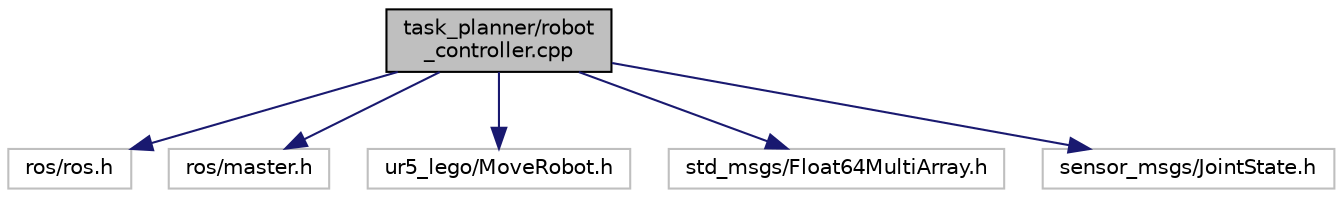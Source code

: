 digraph "task_planner/robot_controller.cpp"
{
 // LATEX_PDF_SIZE
  edge [fontname="Helvetica",fontsize="10",labelfontname="Helvetica",labelfontsize="10"];
  node [fontname="Helvetica",fontsize="10",shape=record];
  Node1 [label="task_planner/robot\l_controller.cpp",height=0.2,width=0.4,color="black", fillcolor="grey75", style="filled", fontcolor="black",tooltip="Ros node that exposes a move_robot service of type ur5_lego::MoveRobot. It recieves a vector of 8 joi..."];
  Node1 -> Node2 [color="midnightblue",fontsize="10",style="solid"];
  Node2 [label="ros/ros.h",height=0.2,width=0.4,color="grey75", fillcolor="white", style="filled",tooltip=" "];
  Node1 -> Node3 [color="midnightblue",fontsize="10",style="solid"];
  Node3 [label="ros/master.h",height=0.2,width=0.4,color="grey75", fillcolor="white", style="filled",tooltip=" "];
  Node1 -> Node4 [color="midnightblue",fontsize="10",style="solid"];
  Node4 [label="ur5_lego/MoveRobot.h",height=0.2,width=0.4,color="grey75", fillcolor="white", style="filled",tooltip=" "];
  Node1 -> Node5 [color="midnightblue",fontsize="10",style="solid"];
  Node5 [label="std_msgs/Float64MultiArray.h",height=0.2,width=0.4,color="grey75", fillcolor="white", style="filled",tooltip=" "];
  Node1 -> Node6 [color="midnightblue",fontsize="10",style="solid"];
  Node6 [label="sensor_msgs/JointState.h",height=0.2,width=0.4,color="grey75", fillcolor="white", style="filled",tooltip=" "];
}
